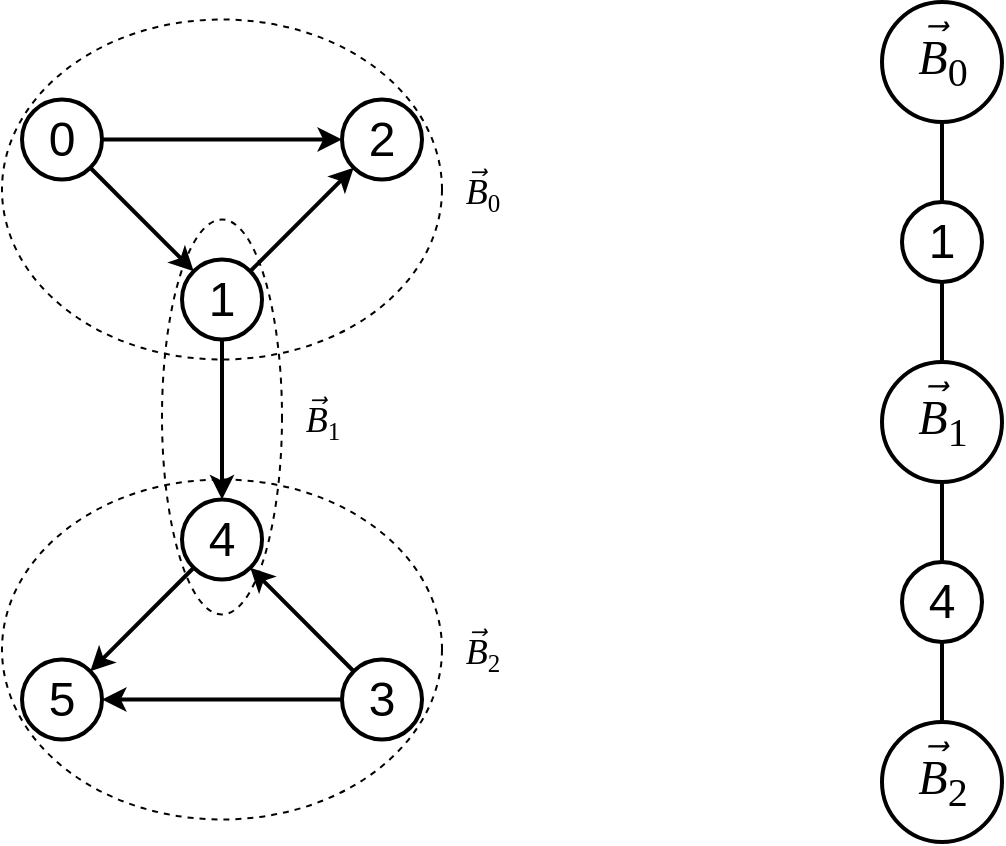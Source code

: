 <mxfile version="24.7.10">
  <diagram name="Page-1" id="zdLS6XzUSG3x8lp1yBCd">
    <mxGraphModel dx="1434" dy="841" grid="1" gridSize="10" guides="1" tooltips="1" connect="1" arrows="1" fold="1" page="1" pageScale="1" pageWidth="850" pageHeight="1100" background="none" math="0" shadow="0">
      <root>
        <mxCell id="0" />
        <mxCell id="1" parent="0" />
        <mxCell id="_PjYLiZ7u1xAUvMMXe8_-1" value="&lt;font face=&quot;Helvetica&quot; style=&quot;font-size: 24px;&quot;&gt;4&lt;/font&gt;" style="ellipse;whiteSpace=wrap;html=1;aspect=fixed;strokeWidth=2;" parent="1" vertex="1">
          <mxGeometry x="265" y="288.75" width="40" height="40" as="geometry" />
        </mxCell>
        <mxCell id="_PjYLiZ7u1xAUvMMXe8_-2" value="&lt;font face=&quot;Helvetica&quot; style=&quot;font-size: 24px;&quot;&gt;3&lt;/font&gt;" style="ellipse;whiteSpace=wrap;html=1;aspect=fixed;strokeWidth=2;" parent="1" vertex="1">
          <mxGeometry x="345" y="368.75" width="40" height="40" as="geometry" />
        </mxCell>
        <mxCell id="_PjYLiZ7u1xAUvMMXe8_-3" value="&lt;span style=&quot;font-size: 24px;&quot;&gt;5&lt;/span&gt;" style="ellipse;whiteSpace=wrap;html=1;aspect=fixed;strokeWidth=2;" parent="1" vertex="1">
          <mxGeometry x="185" y="368.75" width="40" height="40" as="geometry" />
        </mxCell>
        <mxCell id="_PjYLiZ7u1xAUvMMXe8_-4" value="&lt;font face=&quot;Helvetica&quot; style=&quot;font-size: 24px;&quot;&gt;1&lt;/font&gt;" style="ellipse;whiteSpace=wrap;html=1;aspect=fixed;strokeWidth=2;" parent="1" vertex="1">
          <mxGeometry x="265" y="168.75" width="40" height="40" as="geometry" />
        </mxCell>
        <mxCell id="_PjYLiZ7u1xAUvMMXe8_-5" value="&lt;font face=&quot;Helvetica&quot; style=&quot;font-size: 24px;&quot;&gt;0&lt;/font&gt;" style="ellipse;whiteSpace=wrap;html=1;aspect=fixed;strokeWidth=2;" parent="1" vertex="1">
          <mxGeometry x="185" y="88.75" width="40" height="40" as="geometry" />
        </mxCell>
        <mxCell id="_PjYLiZ7u1xAUvMMXe8_-6" value="&lt;font face=&quot;Helvetica&quot; style=&quot;font-size: 24px;&quot;&gt;2&lt;/font&gt;" style="ellipse;whiteSpace=wrap;html=1;aspect=fixed;strokeWidth=2;" parent="1" vertex="1">
          <mxGeometry x="345" y="88.75" width="40" height="40" as="geometry" />
        </mxCell>
        <mxCell id="_PjYLiZ7u1xAUvMMXe8_-12" value="" style="endArrow=classic;html=1;rounded=0;exitX=0;exitY=0;exitDx=0;exitDy=0;entryX=1;entryY=1;entryDx=0;entryDy=0;strokeWidth=2;" parent="1" source="_PjYLiZ7u1xAUvMMXe8_-2" target="_PjYLiZ7u1xAUvMMXe8_-1" edge="1">
          <mxGeometry width="50" height="50" relative="1" as="geometry">
            <mxPoint x="545" y="508.75" as="sourcePoint" />
            <mxPoint x="595" y="458.75" as="targetPoint" />
          </mxGeometry>
        </mxCell>
        <mxCell id="_PjYLiZ7u1xAUvMMXe8_-14" value="" style="endArrow=classic;html=1;rounded=0;exitX=0;exitY=0.5;exitDx=0;exitDy=0;entryX=1;entryY=0.5;entryDx=0;entryDy=0;strokeWidth=2;" parent="1" source="_PjYLiZ7u1xAUvMMXe8_-2" target="_PjYLiZ7u1xAUvMMXe8_-3" edge="1">
          <mxGeometry width="50" height="50" relative="1" as="geometry">
            <mxPoint x="545" y="508.75" as="sourcePoint" />
            <mxPoint x="595" y="458.75" as="targetPoint" />
          </mxGeometry>
        </mxCell>
        <mxCell id="_PjYLiZ7u1xAUvMMXe8_-15" value="" style="endArrow=classic;html=1;rounded=0;exitX=0;exitY=1;exitDx=0;exitDy=0;entryX=1;entryY=0;entryDx=0;entryDy=0;strokeWidth=2;" parent="1" source="_PjYLiZ7u1xAUvMMXe8_-1" target="_PjYLiZ7u1xAUvMMXe8_-3" edge="1">
          <mxGeometry width="50" height="50" relative="1" as="geometry">
            <mxPoint x="361" y="384.75" as="sourcePoint" />
            <mxPoint x="309" y="332.75" as="targetPoint" />
          </mxGeometry>
        </mxCell>
        <mxCell id="_PjYLiZ7u1xAUvMMXe8_-18" value="" style="endArrow=classic;html=1;rounded=0;exitX=0.5;exitY=1;exitDx=0;exitDy=0;strokeWidth=2;entryX=0.5;entryY=0;entryDx=0;entryDy=0;" parent="1" source="_PjYLiZ7u1xAUvMMXe8_-4" target="_PjYLiZ7u1xAUvMMXe8_-1" edge="1">
          <mxGeometry width="50" height="50" relative="1" as="geometry">
            <mxPoint x="189" y="304.75" as="sourcePoint" />
            <mxPoint x="285" y="288.75" as="targetPoint" />
          </mxGeometry>
        </mxCell>
        <mxCell id="_PjYLiZ7u1xAUvMMXe8_-19" value="" style="endArrow=classic;html=1;rounded=0;strokeWidth=2;entryX=0;entryY=0;entryDx=0;entryDy=0;exitX=1;exitY=1;exitDx=0;exitDy=0;" parent="1" source="_PjYLiZ7u1xAUvMMXe8_-5" target="_PjYLiZ7u1xAUvMMXe8_-4" edge="1">
          <mxGeometry width="50" height="50" relative="1" as="geometry">
            <mxPoint x="195" y="168.75" as="sourcePoint" />
            <mxPoint x="205" y="174.75" as="targetPoint" />
          </mxGeometry>
        </mxCell>
        <mxCell id="_PjYLiZ7u1xAUvMMXe8_-20" value="" style="endArrow=classic;html=1;rounded=0;strokeWidth=2;entryX=0;entryY=1;entryDx=0;entryDy=0;exitX=1;exitY=0;exitDx=0;exitDy=0;" parent="1" source="_PjYLiZ7u1xAUvMMXe8_-4" target="_PjYLiZ7u1xAUvMMXe8_-6" edge="1">
          <mxGeometry width="50" height="50" relative="1" as="geometry">
            <mxPoint x="355" y="168.75" as="sourcePoint" />
            <mxPoint x="281" y="184.75" as="targetPoint" />
          </mxGeometry>
        </mxCell>
        <mxCell id="SQ0-s9kljDMQRxsfRWVH-1" value="" style="endArrow=classic;html=1;rounded=0;strokeWidth=2;entryX=0;entryY=0.5;entryDx=0;entryDy=0;exitX=1;exitY=0.5;exitDx=0;exitDy=0;" edge="1" parent="1" source="_PjYLiZ7u1xAUvMMXe8_-5" target="_PjYLiZ7u1xAUvMMXe8_-6">
          <mxGeometry width="50" height="50" relative="1" as="geometry">
            <mxPoint x="265" y="68.75" as="sourcePoint" />
            <mxPoint x="315" y="198.75" as="targetPoint" />
          </mxGeometry>
        </mxCell>
        <mxCell id="SQ0-s9kljDMQRxsfRWVH-2" value="" style="ellipse;whiteSpace=wrap;html=1;fillColor=none;dashed=1;" vertex="1" parent="1">
          <mxGeometry x="175" y="278.75" width="220" height="170" as="geometry" />
        </mxCell>
        <mxCell id="SQ0-s9kljDMQRxsfRWVH-12" value="&lt;span style=&quot;&quot;&gt;&lt;span style=&quot;font-style: italic; font-size: 18px;&quot;&gt;B&lt;/span&gt;&lt;span style=&quot;font-size: 15px;&quot;&gt;&lt;sub style=&quot;&quot;&gt;2&lt;/sub&gt;&lt;/span&gt;&lt;/span&gt;" style="text;html=1;align=center;verticalAlign=middle;resizable=0;points=[];autosize=1;strokeColor=none;fillColor=none;strokeWidth=1;fontFamily=Times New Roman;fontStyle=0" vertex="1" parent="1">
          <mxGeometry x="395" y="346.25" width="40" height="40" as="geometry" />
        </mxCell>
        <mxCell id="SQ0-s9kljDMQRxsfRWVH-13" value="&lt;var class=&quot;vector&quot;&gt;&lt;span&gt;&lt;font style=&quot;font-size: 18px;&quot;&gt;⃗&lt;/font&gt;&lt;/span&gt;&lt;/var&gt;" style="text;html=1;align=center;verticalAlign=middle;resizable=0;points=[];autosize=1;strokeColor=none;fillColor=none;fontFamily=Times New Roman;" vertex="1" parent="1">
          <mxGeometry x="405" y="341.25" width="20" height="40" as="geometry" />
        </mxCell>
        <mxCell id="SQ0-s9kljDMQRxsfRWVH-14" value="" style="ellipse;whiteSpace=wrap;html=1;fillColor=none;dashed=1;" vertex="1" parent="1">
          <mxGeometry x="175" y="48.75" width="220" height="170" as="geometry" />
        </mxCell>
        <mxCell id="SQ0-s9kljDMQRxsfRWVH-15" value="&lt;span style=&quot;&quot;&gt;&lt;span style=&quot;font-style: italic; font-size: 18px;&quot;&gt;B&lt;/span&gt;&lt;span style=&quot;font-size: 15px;&quot;&gt;&lt;sub style=&quot;&quot;&gt;0&lt;/sub&gt;&lt;/span&gt;&lt;/span&gt;" style="text;html=1;align=center;verticalAlign=middle;resizable=0;points=[];autosize=1;strokeColor=none;fillColor=none;strokeWidth=1;fontFamily=Times New Roman;fontStyle=0" vertex="1" parent="1">
          <mxGeometry x="395" y="116.25" width="40" height="40" as="geometry" />
        </mxCell>
        <mxCell id="SQ0-s9kljDMQRxsfRWVH-16" value="&lt;var class=&quot;vector&quot;&gt;&lt;span&gt;&lt;font style=&quot;font-size: 18px;&quot;&gt;⃗&lt;/font&gt;&lt;/span&gt;&lt;/var&gt;" style="text;html=1;align=center;verticalAlign=middle;resizable=0;points=[];autosize=1;strokeColor=none;fillColor=none;fontFamily=Times New Roman;" vertex="1" parent="1">
          <mxGeometry x="405" y="111.25" width="20" height="40" as="geometry" />
        </mxCell>
        <mxCell id="SQ0-s9kljDMQRxsfRWVH-17" value="" style="ellipse;whiteSpace=wrap;html=1;fillColor=none;dashed=1;" vertex="1" parent="1">
          <mxGeometry x="255" y="148.75" width="60" height="197.5" as="geometry" />
        </mxCell>
        <mxCell id="SQ0-s9kljDMQRxsfRWVH-18" value="&lt;span style=&quot;&quot;&gt;&lt;span style=&quot;font-style: italic; font-size: 18px;&quot;&gt;B&lt;/span&gt;&lt;span style=&quot;font-size: 15px;&quot;&gt;&lt;sub style=&quot;&quot;&gt;1&lt;/sub&gt;&lt;/span&gt;&lt;/span&gt;" style="text;html=1;align=center;verticalAlign=middle;resizable=0;points=[];autosize=1;strokeColor=none;fillColor=none;strokeWidth=1;fontFamily=Times New Roman;fontStyle=0" vertex="1" parent="1">
          <mxGeometry x="315" y="230" width="40" height="40" as="geometry" />
        </mxCell>
        <mxCell id="SQ0-s9kljDMQRxsfRWVH-19" value="&lt;var class=&quot;vector&quot;&gt;&lt;span&gt;&lt;font style=&quot;font-size: 18px;&quot;&gt;⃗&lt;/font&gt;&lt;/span&gt;&lt;/var&gt;" style="text;html=1;align=center;verticalAlign=middle;resizable=0;points=[];autosize=1;strokeColor=none;fillColor=none;fontFamily=Times New Roman;" vertex="1" parent="1">
          <mxGeometry x="325" y="225" width="20" height="40" as="geometry" />
        </mxCell>
        <mxCell id="SQ0-s9kljDMQRxsfRWVH-22" value="" style="ellipse;whiteSpace=wrap;html=1;aspect=fixed;strokeWidth=2;fontSize=15;" vertex="1" parent="1">
          <mxGeometry x="615" y="40" width="60" height="60" as="geometry" />
        </mxCell>
        <mxCell id="SQ0-s9kljDMQRxsfRWVH-23" value="&lt;font face=&quot;Helvetica&quot; style=&quot;font-size: 24px;&quot;&gt;1&lt;/font&gt;" style="ellipse;whiteSpace=wrap;html=1;aspect=fixed;strokeWidth=2;" vertex="1" parent="1">
          <mxGeometry x="625" y="140" width="40" height="40" as="geometry" />
        </mxCell>
        <mxCell id="SQ0-s9kljDMQRxsfRWVH-24" value="&lt;span style=&quot;font-size: 24px;&quot;&gt;&lt;span style=&quot;font-style: italic;&quot;&gt;B&lt;/span&gt;&lt;span style=&quot;&quot;&gt;&lt;sub style=&quot;&quot;&gt;0&lt;/sub&gt;&lt;/span&gt;&lt;/span&gt;" style="text;html=1;align=center;verticalAlign=middle;resizable=0;points=[];autosize=1;strokeColor=none;fillColor=none;strokeWidth=1;fontFamily=Times New Roman;fontStyle=0" vertex="1" parent="1">
          <mxGeometry x="620" y="45" width="50" height="50" as="geometry" />
        </mxCell>
        <mxCell id="SQ0-s9kljDMQRxsfRWVH-25" value="&lt;var style=&quot;font-size: 24px;&quot; class=&quot;vector&quot;&gt;&lt;span style=&quot;font-size: 24px;&quot;&gt;&lt;font style=&quot;font-size: 24px;&quot;&gt;⃗&lt;/font&gt;&lt;/span&gt;&lt;/var&gt;" style="text;html=1;align=center;verticalAlign=middle;resizable=0;points=[];autosize=1;strokeColor=none;fillColor=none;fontFamily=Times New Roman;fontSize=24;" vertex="1" parent="1">
          <mxGeometry x="635" y="40" width="20" height="40" as="geometry" />
        </mxCell>
        <mxCell id="SQ0-s9kljDMQRxsfRWVH-26" value="" style="endArrow=none;html=1;rounded=0;entryX=0.5;entryY=1;entryDx=0;entryDy=0;exitX=0.5;exitY=0;exitDx=0;exitDy=0;fontSize=11;strokeWidth=2;" edge="1" parent="1" source="SQ0-s9kljDMQRxsfRWVH-23" target="SQ0-s9kljDMQRxsfRWVH-22">
          <mxGeometry width="50" height="50" relative="1" as="geometry">
            <mxPoint x="625" y="260" as="sourcePoint" />
            <mxPoint x="675" y="210" as="targetPoint" />
          </mxGeometry>
        </mxCell>
        <mxCell id="SQ0-s9kljDMQRxsfRWVH-27" value="" style="ellipse;whiteSpace=wrap;html=1;aspect=fixed;strokeWidth=2;fontSize=15;" vertex="1" parent="1">
          <mxGeometry x="615" y="220" width="60" height="60" as="geometry" />
        </mxCell>
        <mxCell id="SQ0-s9kljDMQRxsfRWVH-28" value="&lt;span style=&quot;font-size: 24px;&quot;&gt;&lt;span style=&quot;font-style: italic;&quot;&gt;B&lt;/span&gt;&lt;span style=&quot;&quot;&gt;&lt;sub style=&quot;&quot;&gt;1&lt;/sub&gt;&lt;/span&gt;&lt;/span&gt;" style="text;html=1;align=center;verticalAlign=middle;resizable=0;points=[];autosize=1;strokeColor=none;fillColor=none;strokeWidth=1;fontFamily=Times New Roman;fontStyle=0" vertex="1" parent="1">
          <mxGeometry x="620" y="225" width="50" height="50" as="geometry" />
        </mxCell>
        <mxCell id="SQ0-s9kljDMQRxsfRWVH-29" value="&lt;var style=&quot;font-size: 24px;&quot; class=&quot;vector&quot;&gt;&lt;span style=&quot;font-size: 24px;&quot;&gt;&lt;font style=&quot;font-size: 24px;&quot;&gt;⃗&lt;/font&gt;&lt;/span&gt;&lt;/var&gt;" style="text;html=1;align=center;verticalAlign=middle;resizable=0;points=[];autosize=1;strokeColor=none;fillColor=none;fontFamily=Times New Roman;fontSize=24;" vertex="1" parent="1">
          <mxGeometry x="635" y="220" width="20" height="40" as="geometry" />
        </mxCell>
        <mxCell id="SQ0-s9kljDMQRxsfRWVH-30" value="" style="endArrow=none;html=1;rounded=0;entryX=0.5;entryY=0;entryDx=0;entryDy=0;exitX=0.5;exitY=1;exitDx=0;exitDy=0;fontSize=11;strokeWidth=2;" edge="1" parent="1" source="SQ0-s9kljDMQRxsfRWVH-23" target="SQ0-s9kljDMQRxsfRWVH-27">
          <mxGeometry width="50" height="50" relative="1" as="geometry">
            <mxPoint x="655" y="150" as="sourcePoint" />
            <mxPoint x="655" y="110" as="targetPoint" />
          </mxGeometry>
        </mxCell>
        <mxCell id="SQ0-s9kljDMQRxsfRWVH-31" value="&lt;font face=&quot;Helvetica&quot; style=&quot;font-size: 24px;&quot;&gt;4&lt;/font&gt;" style="ellipse;whiteSpace=wrap;html=1;aspect=fixed;strokeWidth=2;" vertex="1" parent="1">
          <mxGeometry x="625" y="320" width="40" height="40" as="geometry" />
        </mxCell>
        <mxCell id="SQ0-s9kljDMQRxsfRWVH-32" value="" style="endArrow=none;html=1;rounded=0;entryX=0.5;entryY=1;entryDx=0;entryDy=0;exitX=0.5;exitY=0;exitDx=0;exitDy=0;fontSize=11;strokeWidth=2;" edge="1" parent="1" source="SQ0-s9kljDMQRxsfRWVH-31" target="SQ0-s9kljDMQRxsfRWVH-27">
          <mxGeometry width="50" height="50" relative="1" as="geometry">
            <mxPoint x="625" y="440" as="sourcePoint" />
            <mxPoint x="645" y="280" as="targetPoint" />
          </mxGeometry>
        </mxCell>
        <mxCell id="SQ0-s9kljDMQRxsfRWVH-33" value="" style="ellipse;whiteSpace=wrap;html=1;aspect=fixed;strokeWidth=2;fontSize=15;" vertex="1" parent="1">
          <mxGeometry x="615" y="400" width="60" height="60" as="geometry" />
        </mxCell>
        <mxCell id="SQ0-s9kljDMQRxsfRWVH-34" value="&lt;span style=&quot;font-size: 24px;&quot;&gt;&lt;span style=&quot;font-style: italic;&quot;&gt;B&lt;/span&gt;&lt;span style=&quot;&quot;&gt;&lt;sub style=&quot;&quot;&gt;2&lt;/sub&gt;&lt;/span&gt;&lt;/span&gt;" style="text;html=1;align=center;verticalAlign=middle;resizable=0;points=[];autosize=1;strokeColor=none;fillColor=none;strokeWidth=1;fontFamily=Times New Roman;fontStyle=0" vertex="1" parent="1">
          <mxGeometry x="620" y="405" width="50" height="50" as="geometry" />
        </mxCell>
        <mxCell id="SQ0-s9kljDMQRxsfRWVH-35" value="&lt;var style=&quot;font-size: 24px;&quot; class=&quot;vector&quot;&gt;&lt;span style=&quot;font-size: 24px;&quot;&gt;&lt;font style=&quot;font-size: 24px;&quot;&gt;⃗&lt;/font&gt;&lt;/span&gt;&lt;/var&gt;" style="text;html=1;align=center;verticalAlign=middle;resizable=0;points=[];autosize=1;strokeColor=none;fillColor=none;fontFamily=Times New Roman;fontSize=24;" vertex="1" parent="1">
          <mxGeometry x="635" y="400" width="20" height="40" as="geometry" />
        </mxCell>
        <mxCell id="SQ0-s9kljDMQRxsfRWVH-36" value="" style="endArrow=none;html=1;rounded=0;entryX=0.5;entryY=0;entryDx=0;entryDy=0;exitX=0.5;exitY=1;exitDx=0;exitDy=0;fontSize=11;strokeWidth=2;" edge="1" parent="1" source="SQ0-s9kljDMQRxsfRWVH-31" target="SQ0-s9kljDMQRxsfRWVH-33">
          <mxGeometry width="50" height="50" relative="1" as="geometry">
            <mxPoint x="655" y="330" as="sourcePoint" />
            <mxPoint x="655" y="290" as="targetPoint" />
          </mxGeometry>
        </mxCell>
      </root>
    </mxGraphModel>
  </diagram>
</mxfile>

